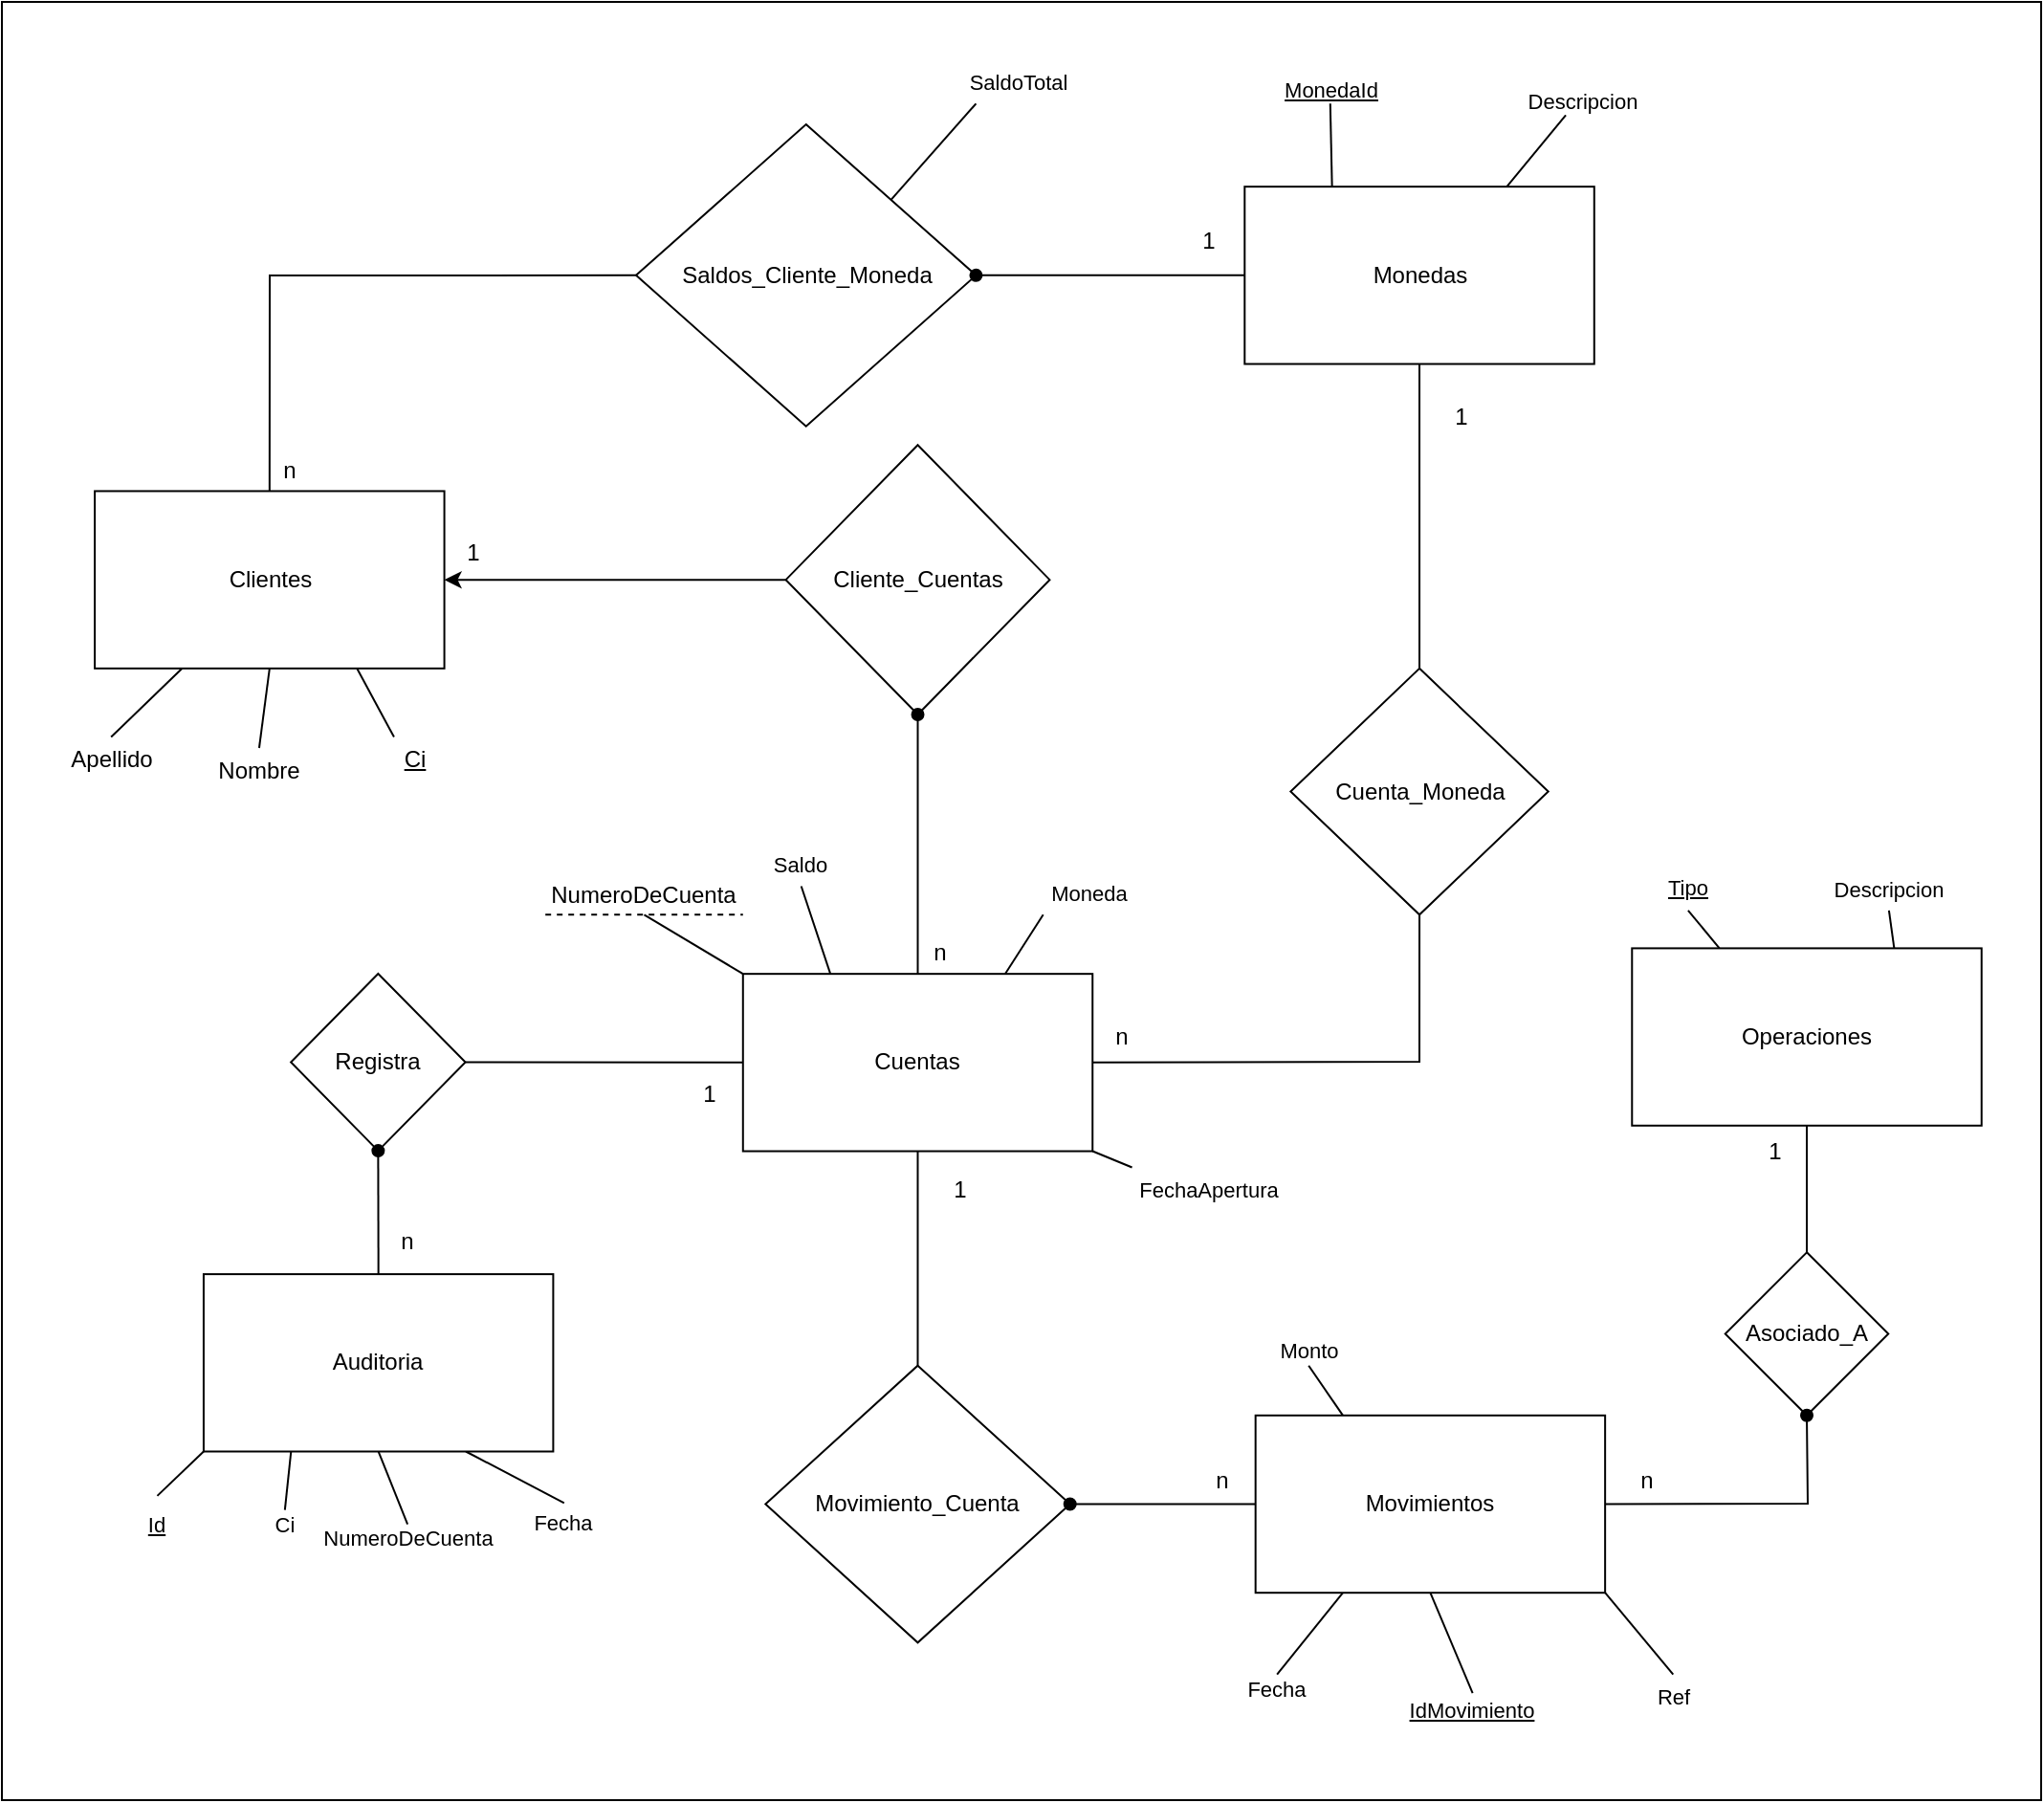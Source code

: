 <mxfile>
    <diagram id="wOIzwR24LhBhKTt5pXVF" name="Page-1">
        <mxGraphModel dx="1619" dy="751" grid="1" gridSize="10" guides="1" tooltips="1" connect="1" arrows="1" fold="1" page="1" pageScale="1" pageWidth="1169" pageHeight="1654" math="0" shadow="0">
            <root>
                <mxCell id="0"/>
                <mxCell id="1" parent="0"/>
                <mxCell id="121" value="" style="rounded=0;whiteSpace=wrap;html=1;fontFamily=Helvetica;fontSize=11;fontColor=default;labelBackgroundColor=default;fillColor=none;movable=0;resizable=0;rotatable=0;deletable=0;editable=0;locked=1;connectable=0;" parent="1" vertex="1">
                    <mxGeometry x="64" y="50" width="1066" height="940" as="geometry"/>
                </mxCell>
                <mxCell id="60" value="NumeroDeCuenta" style="text;html=1;align=center;verticalAlign=middle;whiteSpace=wrap;rounded=0;dashed=1;dashPattern=8 8;strokeColor=none;movable=1;resizable=1;rotatable=1;deletable=1;editable=1;locked=0;connectable=1;" parent="1" vertex="1">
                    <mxGeometry x="348.09" y="506.96" width="103.3" height="20.19" as="geometry"/>
                </mxCell>
                <mxCell id="26" value="" style="edgeStyle=none;html=1;endArrow=none;endFill=0;entryX=0.5;entryY=0;entryDx=0;entryDy=0;movable=1;resizable=1;rotatable=1;deletable=1;editable=1;locked=0;connectable=1;exitX=0.5;exitY=1;exitDx=0;exitDy=0;" parent="1" source="3" target="25" edge="1">
                    <mxGeometry relative="1" as="geometry">
                        <mxPoint x="785.5" y="604" as="sourcePoint"/>
                    </mxGeometry>
                </mxCell>
                <mxCell id="34" value="" style="edgeStyle=none;html=1;endArrow=none;endFill=0;exitX=0;exitY=0.5;exitDx=0;exitDy=0;entryX=1;entryY=0.5;entryDx=0;entryDy=0;movable=1;resizable=1;rotatable=1;deletable=1;editable=1;locked=0;connectable=1;rounded=0;curved=0;" parent="1" source="3" target="33" edge="1">
                    <mxGeometry relative="1" as="geometry">
                        <mxPoint x="474.236" y="753.372" as="sourcePoint"/>
                        <Array as="points"/>
                    </mxGeometry>
                </mxCell>
                <mxCell id="47" value="" style="edgeStyle=none;html=1;rounded=0;curved=0;endArrow=none;endFill=0;exitX=0.5;exitY=0;exitDx=0;exitDy=0;movable=1;resizable=1;rotatable=1;deletable=1;editable=1;locked=0;connectable=1;startArrow=none;startFill=0;entryX=0;entryY=0.5;entryDx=0;entryDy=0;" parent="1" source="2" target="46" edge="1">
                    <mxGeometry relative="1" as="geometry">
                        <mxPoint x="395.502" y="185.922" as="targetPoint"/>
                        <Array as="points">
                            <mxPoint x="204" y="193"/>
                        </Array>
                        <mxPoint x="202.508" y="378.685" as="sourcePoint"/>
                    </mxGeometry>
                </mxCell>
                <mxCell id="10" value="" style="edgeStyle=none;html=1;endArrow=none;endFill=0;entryX=0;entryY=0.5;entryDx=0;entryDy=0;exitX=1;exitY=0.5;exitDx=0;exitDy=0;movable=1;resizable=1;rotatable=1;deletable=1;editable=1;locked=0;connectable=1;startArrow=classic;startFill=1;" parent="1" source="2" target="9" edge="1">
                    <mxGeometry relative="1" as="geometry"/>
                </mxCell>
                <mxCell id="56" style="edgeStyle=none;html=1;exitX=0.5;exitY=1;exitDx=0;exitDy=0;entryX=0.5;entryY=0;entryDx=0;entryDy=0;endArrow=none;endFill=0;movable=1;resizable=1;rotatable=1;deletable=1;editable=1;locked=0;connectable=1;" parent="1" source="2" target="53" edge="1">
                    <mxGeometry relative="1" as="geometry"/>
                </mxCell>
                <mxCell id="57" style="edgeStyle=none;html=1;exitX=0.25;exitY=1;exitDx=0;exitDy=0;entryX=0.5;entryY=0;entryDx=0;entryDy=0;endArrow=none;endFill=0;movable=1;resizable=1;rotatable=1;deletable=1;editable=1;locked=0;connectable=1;" parent="1" source="2" target="54" edge="1">
                    <mxGeometry relative="1" as="geometry"/>
                </mxCell>
                <mxCell id="59" style="edgeStyle=none;html=1;exitX=0.75;exitY=1;exitDx=0;exitDy=0;entryX=0;entryY=0;entryDx=0;entryDy=0;endArrow=none;endFill=0;movable=1;resizable=1;rotatable=1;deletable=1;editable=1;locked=0;connectable=1;" parent="1" source="2" target="58" edge="1">
                    <mxGeometry relative="1" as="geometry"/>
                </mxCell>
                <mxCell id="2" value="Clientes" style="rounded=0;whiteSpace=wrap;html=1;movable=1;resizable=1;rotatable=1;deletable=1;editable=1;locked=0;connectable=1;" parent="1" vertex="1">
                    <mxGeometry x="112.551" y="305.725" width="182.735" height="92.694" as="geometry"/>
                </mxCell>
                <mxCell id="20" value="" style="edgeStyle=none;html=1;endArrow=none;endFill=0;entryX=0.5;entryY=1;entryDx=0;entryDy=0;exitX=1;exitY=0.5;exitDx=0;exitDy=0;movable=1;resizable=1;rotatable=1;deletable=1;editable=1;locked=0;connectable=1;rounded=0;curved=0;" parent="1" source="3" target="19" edge="1">
                    <mxGeometry relative="1" as="geometry">
                        <Array as="points">
                            <mxPoint x="805" y="604"/>
                        </Array>
                    </mxGeometry>
                </mxCell>
                <mxCell id="63" style="edgeStyle=none;html=1;exitX=0;exitY=0;exitDx=0;exitDy=0;entryX=0.5;entryY=1;entryDx=0;entryDy=0;endArrow=none;endFill=0;movable=1;resizable=1;rotatable=1;deletable=1;editable=1;locked=0;connectable=1;" parent="1" source="3" target="60" edge="1">
                    <mxGeometry relative="1" as="geometry"/>
                </mxCell>
                <mxCell id="86" style="edgeStyle=none;shape=connector;rounded=1;html=1;exitX=0.25;exitY=0;exitDx=0;exitDy=0;entryX=0.5;entryY=1;entryDx=0;entryDy=0;strokeColor=default;align=center;verticalAlign=middle;fontFamily=Helvetica;fontSize=11;fontColor=default;labelBackgroundColor=default;endArrow=none;endFill=0;movable=1;resizable=1;rotatable=1;deletable=1;editable=1;locked=0;connectable=1;" parent="1" source="3" target="71" edge="1">
                    <mxGeometry relative="1" as="geometry">
                        <Array as="points"/>
                    </mxGeometry>
                </mxCell>
                <mxCell id="133" style="edgeStyle=none;html=1;exitX=1;exitY=1;exitDx=0;exitDy=0;entryX=0;entryY=0;entryDx=0;entryDy=0;endArrow=none;endFill=0;" edge="1" parent="1" source="3" target="132">
                    <mxGeometry relative="1" as="geometry"/>
                </mxCell>
                <mxCell id="3" value="Cuentas" style="rounded=0;whiteSpace=wrap;html=1;movable=1;resizable=1;rotatable=1;deletable=1;editable=1;locked=0;connectable=1;" parent="1" vertex="1">
                    <mxGeometry x="451.393" y="558.083" width="182.735" height="92.694" as="geometry"/>
                </mxCell>
                <mxCell id="88" style="edgeStyle=none;shape=connector;rounded=1;html=1;exitX=0.25;exitY=1;exitDx=0;exitDy=0;entryX=0.5;entryY=0;entryDx=0;entryDy=0;strokeColor=default;align=center;verticalAlign=middle;fontFamily=Helvetica;fontSize=11;fontColor=default;labelBackgroundColor=default;endArrow=none;endFill=0;movable=1;resizable=1;rotatable=1;deletable=1;editable=1;locked=0;connectable=1;" parent="1" source="4" target="87" edge="1">
                    <mxGeometry relative="1" as="geometry"/>
                </mxCell>
                <mxCell id="96" style="edgeStyle=none;html=1;exitX=0.5;exitY=1;exitDx=0;exitDy=0;entryX=0.5;entryY=0;entryDx=0;entryDy=0;rounded=0;curved=0;endArrow=none;endFill=0;movable=1;resizable=1;rotatable=1;deletable=1;editable=1;locked=0;connectable=1;" parent="1" source="4" target="95" edge="1">
                    <mxGeometry relative="1" as="geometry"/>
                </mxCell>
                <mxCell id="97" style="edgeStyle=none;shape=connector;curved=0;rounded=0;html=1;exitX=1;exitY=1;exitDx=0;exitDy=0;strokeColor=default;align=center;verticalAlign=middle;fontFamily=Helvetica;fontSize=11;fontColor=default;labelBackgroundColor=default;endArrow=none;endFill=0;entryX=0.5;entryY=0;entryDx=0;entryDy=0;movable=1;resizable=1;rotatable=1;deletable=1;editable=1;locked=0;connectable=1;" parent="1" source="4" target="98" edge="1">
                    <mxGeometry relative="1" as="geometry">
                        <mxPoint x="927.616" y="922.386" as="targetPoint"/>
                    </mxGeometry>
                </mxCell>
                <mxCell id="131" style="edgeStyle=none;html=1;exitX=0.25;exitY=0;exitDx=0;exitDy=0;entryX=0.5;entryY=1;entryDx=0;entryDy=0;rounded=0;curved=0;endArrow=none;endFill=0;" edge="1" parent="1" source="4" target="130">
                    <mxGeometry relative="1" as="geometry"/>
                </mxCell>
                <mxCell id="4" value="Movimientos" style="rounded=0;whiteSpace=wrap;html=1;movable=1;resizable=1;rotatable=1;deletable=1;editable=1;locked=0;connectable=1;" parent="1" vertex="1">
                    <mxGeometry x="719.334" y="788.907" width="182.735" height="92.694" as="geometry"/>
                </mxCell>
                <mxCell id="93" style="edgeStyle=none;shape=connector;rounded=1;html=1;exitX=0.75;exitY=1;exitDx=0;exitDy=0;entryX=0.5;entryY=0;entryDx=0;entryDy=0;strokeColor=default;align=center;verticalAlign=middle;fontFamily=Helvetica;fontSize=11;fontColor=default;labelBackgroundColor=default;endArrow=none;endFill=0;movable=1;resizable=1;rotatable=1;deletable=1;editable=1;locked=0;connectable=1;" parent="1" source="5" target="92" edge="1">
                    <mxGeometry relative="1" as="geometry"/>
                </mxCell>
                <mxCell id="109" style="edgeStyle=none;html=1;exitX=0;exitY=1;exitDx=0;exitDy=0;entryX=0.5;entryY=0;entryDx=0;entryDy=0;endArrow=none;endFill=0;movable=1;resizable=1;rotatable=1;deletable=1;editable=1;locked=0;connectable=1;" parent="1" source="5" target="108" edge="1">
                    <mxGeometry relative="1" as="geometry"/>
                </mxCell>
                <mxCell id="114" style="edgeStyle=none;html=1;exitX=0.25;exitY=1;exitDx=0;exitDy=0;entryX=0.5;entryY=0;entryDx=0;entryDy=0;endArrow=none;endFill=0;rounded=0;curved=0;movable=1;resizable=1;rotatable=1;deletable=1;editable=1;locked=0;connectable=1;" parent="1" source="5" target="112" edge="1">
                    <mxGeometry relative="1" as="geometry"/>
                </mxCell>
                <mxCell id="116" style="edgeStyle=none;shape=connector;curved=0;rounded=0;html=1;exitX=0.5;exitY=1;exitDx=0;exitDy=0;entryX=0.5;entryY=0;entryDx=0;entryDy=0;strokeColor=default;align=center;verticalAlign=middle;fontFamily=Helvetica;fontSize=11;fontColor=default;labelBackgroundColor=default;endArrow=none;endFill=0;movable=1;resizable=1;rotatable=1;deletable=1;editable=1;locked=0;connectable=1;" parent="1" source="5" target="115" edge="1">
                    <mxGeometry relative="1" as="geometry"/>
                </mxCell>
                <mxCell id="5" value="Auditoria" style="rounded=0;whiteSpace=wrap;html=1;movable=1;resizable=1;rotatable=1;deletable=1;editable=1;locked=0;connectable=1;" parent="1" vertex="1">
                    <mxGeometry x="169.46" y="715.062" width="182.735" height="92.694" as="geometry"/>
                </mxCell>
                <mxCell id="67" style="edgeStyle=none;shape=connector;rounded=1;html=1;exitX=0.25;exitY=0;exitDx=0;exitDy=0;strokeColor=default;align=center;verticalAlign=middle;fontFamily=Helvetica;fontSize=11;fontColor=default;labelBackgroundColor=default;endArrow=none;endFill=0;movable=1;resizable=1;rotatable=1;deletable=1;editable=1;locked=0;connectable=1;entryX=0.5;entryY=1;entryDx=0;entryDy=0;" parent="1" source="6" target="65" edge="1">
                    <mxGeometry relative="1" as="geometry">
                        <mxPoint x="1066.822" y="529.67" as="targetPoint"/>
                    </mxGeometry>
                </mxCell>
                <mxCell id="68" style="edgeStyle=none;shape=connector;rounded=1;html=1;exitX=0.75;exitY=0;exitDx=0;exitDy=0;entryX=0.25;entryY=1;entryDx=0;entryDy=0;strokeColor=default;align=center;verticalAlign=middle;fontFamily=Helvetica;fontSize=11;fontColor=default;labelBackgroundColor=default;endArrow=none;endFill=0;movable=1;resizable=1;rotatable=1;deletable=1;editable=1;locked=0;connectable=1;" parent="1" source="6" target="66" edge="1">
                    <mxGeometry relative="1" as="geometry"/>
                </mxCell>
                <mxCell id="94" value="" style="edgeStyle=none;html=1;endArrow=none;endFill=0;entryX=0.5;entryY=0;entryDx=0;entryDy=0;exitX=0.5;exitY=1;exitDx=0;exitDy=0;movable=1;resizable=1;rotatable=1;deletable=1;editable=1;locked=0;connectable=1;" parent="1" source="6" target="19" edge="1">
                    <mxGeometry relative="1" as="geometry">
                        <mxPoint x="884.523" y="481.057" as="targetPoint"/>
                    </mxGeometry>
                </mxCell>
                <mxCell id="6" value="Monedas" style="rounded=0;whiteSpace=wrap;html=1;movable=1;resizable=1;rotatable=1;deletable=1;editable=1;locked=0;connectable=1;" parent="1" vertex="1">
                    <mxGeometry x="713.65" y="146.574" width="182.735" height="92.694" as="geometry"/>
                </mxCell>
                <mxCell id="82" style="edgeStyle=none;shape=connector;rounded=1;html=1;entryX=0.5;entryY=1;entryDx=0;entryDy=0;strokeColor=default;align=center;verticalAlign=middle;fontFamily=Helvetica;fontSize=11;fontColor=default;labelBackgroundColor=default;endArrow=none;endFill=0;movable=1;resizable=1;rotatable=1;deletable=1;editable=1;locked=0;connectable=1;exitX=0.25;exitY=0;exitDx=0;exitDy=0;" parent="1" source="122" target="81" edge="1">
                    <mxGeometry relative="1" as="geometry">
                        <mxPoint x="810" y="680" as="sourcePoint"/>
                    </mxGeometry>
                </mxCell>
                <mxCell id="9" value="Cliente_Cuentas" style="rhombus;whiteSpace=wrap;html=1;rounded=0;movable=1;resizable=1;rotatable=1;deletable=1;editable=1;locked=0;connectable=1;" parent="1" vertex="1">
                    <mxGeometry x="473.795" y="281.624" width="137.927" height="140.892" as="geometry"/>
                </mxCell>
                <mxCell id="13" value="1" style="text;html=1;align=center;verticalAlign=middle;whiteSpace=wrap;rounded=0;movable=1;resizable=1;rotatable=1;deletable=1;editable=1;locked=0;connectable=1;" parent="1" vertex="1">
                    <mxGeometry x="298.745" y="330.0" width="22.842" height="15.449" as="geometry"/>
                </mxCell>
                <mxCell id="14" value="n" style="text;html=1;align=center;verticalAlign=middle;whiteSpace=wrap;rounded=0;movable=1;resizable=1;rotatable=1;deletable=1;editable=1;locked=0;connectable=1;" parent="1" vertex="1">
                    <mxGeometry x="543.0" y="536.457" width="22.842" height="21.629" as="geometry"/>
                </mxCell>
                <mxCell id="16" value="n" style="text;html=1;align=center;verticalAlign=middle;whiteSpace=wrap;rounded=0;movable=1;resizable=1;rotatable=1;deletable=1;editable=1;locked=0;connectable=1;" parent="1" vertex="1">
                    <mxGeometry x="641.747" y="581.781" width="15.228" height="18.539" as="geometry"/>
                </mxCell>
                <mxCell id="17" value="1" style="text;html=1;align=center;verticalAlign=middle;whiteSpace=wrap;rounded=0;movable=1;resizable=1;rotatable=1;deletable=1;editable=1;locked=0;connectable=1;" parent="1" vertex="1">
                    <mxGeometry x="679.548" y="157.778" width="30.456" height="33.988" as="geometry"/>
                </mxCell>
                <mxCell id="19" value="Cuenta_Moneda" style="rhombus;whiteSpace=wrap;html=1;rounded=0;movable=1;resizable=1;rotatable=1;deletable=1;editable=1;locked=0;connectable=1;" parent="1" vertex="1">
                    <mxGeometry x="737.676" y="398.415" width="134.694" height="128.739" as="geometry"/>
                </mxCell>
                <mxCell id="25" value="Movimiento_Cuenta" style="rhombus;whiteSpace=wrap;html=1;fillColor=default;rounded=0;movable=1;resizable=1;rotatable=1;deletable=1;editable=1;locked=0;connectable=1;" parent="1" vertex="1">
                    <mxGeometry x="463.165" y="762.849" width="159.183" height="144.806" as="geometry"/>
                </mxCell>
                <mxCell id="31" value="1" style="text;html=1;align=center;verticalAlign=middle;whiteSpace=wrap;rounded=0;movable=1;resizable=1;rotatable=1;deletable=1;editable=1;locked=0;connectable=1;" parent="1" vertex="1">
                    <mxGeometry x="550.369" y="659.999" width="30.456" height="21.629" as="geometry"/>
                </mxCell>
                <mxCell id="32" value="n" style="text;html=1;align=center;verticalAlign=middle;whiteSpace=wrap;rounded=0;movable=1;resizable=1;rotatable=1;deletable=1;editable=1;locked=0;connectable=1;" parent="1" vertex="1">
                    <mxGeometry x="686.594" y="813.625" width="30.456" height="18.539" as="geometry"/>
                </mxCell>
                <mxCell id="33" value="Registra" style="rhombus;whiteSpace=wrap;html=1;fillColor=default;rounded=0;movable=1;resizable=1;rotatable=1;deletable=1;editable=1;locked=0;connectable=1;" parent="1" vertex="1">
                    <mxGeometry x="215.07" y="558" width="91.23" height="92.55" as="geometry"/>
                </mxCell>
                <mxCell id="36" value="n" style="text;html=1;align=center;verticalAlign=middle;whiteSpace=wrap;rounded=0;movable=1;resizable=1;rotatable=1;deletable=1;editable=1;locked=0;connectable=1;" parent="1" vertex="1">
                    <mxGeometry x="260.827" y="684.164" width="30.456" height="27.808" as="geometry"/>
                </mxCell>
                <mxCell id="37" value="1" style="text;html=1;align=center;verticalAlign=middle;whiteSpace=wrap;rounded=0;movable=1;resizable=1;rotatable=1;deletable=1;editable=1;locked=0;connectable=1;" parent="1" vertex="1">
                    <mxGeometry x="424" y="613" width="20.16" height="15.45" as="geometry"/>
                </mxCell>
                <mxCell id="46" value="Saldos_Cliente_Moneda" style="rhombus;whiteSpace=wrap;html=1;fillColor=default;rounded=0;movable=1;resizable=1;rotatable=1;deletable=1;editable=1;locked=0;connectable=1;" parent="1" vertex="1">
                    <mxGeometry x="395.502" y="114.029" width="177.716" height="157.785" as="geometry"/>
                </mxCell>
                <mxCell id="50" value="n" style="text;html=1;align=center;verticalAlign=middle;whiteSpace=wrap;rounded=0;movable=1;resizable=1;rotatable=1;deletable=1;editable=1;locked=0;connectable=1;" parent="1" vertex="1">
                    <mxGeometry x="207.31" y="286.186" width="15.228" height="18.539" as="geometry"/>
                </mxCell>
                <mxCell id="53" value="Nombre" style="text;html=1;align=center;verticalAlign=middle;whiteSpace=wrap;rounded=0;movable=1;resizable=1;rotatable=1;deletable=1;editable=1;locked=0;connectable=1;" parent="1" vertex="1">
                    <mxGeometry x="166.881" y="440.001" width="63.197" height="23.772" as="geometry"/>
                </mxCell>
                <mxCell id="54" value="Apellido" style="text;html=1;align=center;verticalAlign=middle;whiteSpace=wrap;rounded=0;movable=1;resizable=1;rotatable=1;deletable=1;editable=1;locked=0;connectable=1;" parent="1" vertex="1">
                    <mxGeometry x="84.694" y="434.291" width="72.761" height="22.654" as="geometry"/>
                </mxCell>
                <mxCell id="58" value="&lt;u&gt;Ci&lt;/u&gt;" style="text;html=1;align=center;verticalAlign=middle;whiteSpace=wrap;rounded=0;movable=1;resizable=1;rotatable=1;deletable=1;editable=1;locked=0;connectable=1;" parent="1" vertex="1">
                    <mxGeometry x="268.98" y="434.29" width="22.3" height="23.17" as="geometry"/>
                </mxCell>
                <mxCell id="65" value="MonedaId" style="text;html=1;align=center;verticalAlign=middle;whiteSpace=wrap;rounded=0;fontFamily=Helvetica;fontSize=11;fontColor=default;labelBackgroundColor=default;fontStyle=4;movable=1;resizable=1;rotatable=1;deletable=1;editable=1;locked=0;connectable=1;" parent="1" vertex="1">
                    <mxGeometry x="726.532" y="88.082" width="63.707" height="15.094" as="geometry"/>
                </mxCell>
                <mxCell id="66" value="Descripcion" style="text;html=1;align=center;verticalAlign=middle;whiteSpace=wrap;rounded=0;fontFamily=Helvetica;fontSize=11;fontColor=default;labelBackgroundColor=default;movable=1;resizable=1;rotatable=1;deletable=1;editable=1;locked=0;connectable=1;" parent="1" vertex="1">
                    <mxGeometry x="872.37" y="94.073" width="36.63" height="15.094" as="geometry"/>
                </mxCell>
                <mxCell id="71" value="Saldo" style="text;html=1;align=center;verticalAlign=middle;whiteSpace=wrap;rounded=0;fontFamily=Helvetica;fontSize=11;fontColor=default;labelBackgroundColor=default;movable=1;resizable=1;rotatable=1;deletable=1;editable=1;locked=0;connectable=1;" parent="1" vertex="1">
                    <mxGeometry x="451.396" y="489.089" width="60.912" height="23.174" as="geometry"/>
                </mxCell>
                <mxCell id="73" value="" style="endArrow=none;dashed=1;html=1;rounded=1;strokeColor=default;align=center;verticalAlign=middle;fontFamily=Helvetica;fontSize=11;fontColor=default;labelBackgroundColor=default;edgeStyle=none;movable=1;resizable=1;rotatable=1;deletable=1;editable=1;locked=0;connectable=1;elbow=vertical;entryX=1;entryY=1;entryDx=0;entryDy=0;exitX=0;exitY=1;exitDx=0;exitDy=0;" parent="1" source="60" target="60" edge="1">
                    <mxGeometry width="50" height="50" relative="1" as="geometry">
                        <mxPoint x="559.425" y="390.114" as="sourcePoint"/>
                        <mxPoint x="522.965" y="377.961" as="targetPoint"/>
                        <Array as="points"/>
                    </mxGeometry>
                </mxCell>
                <mxCell id="74" value="SaldoTotal" style="text;html=1;align=center;verticalAlign=middle;whiteSpace=wrap;rounded=0;fontFamily=Helvetica;fontSize=11;fontColor=default;labelBackgroundColor=default;movable=1;resizable=1;rotatable=1;deletable=1;editable=1;locked=0;connectable=1;" parent="1" vertex="1">
                    <mxGeometry x="550.374" y="80" width="91.368" height="23.174" as="geometry"/>
                </mxCell>
                <mxCell id="75" style="edgeStyle=none;shape=connector;rounded=1;html=1;exitX=1;exitY=0;exitDx=0;exitDy=0;entryX=0.25;entryY=1;entryDx=0;entryDy=0;strokeColor=default;align=center;verticalAlign=middle;fontFamily=Helvetica;fontSize=11;fontColor=default;labelBackgroundColor=default;endArrow=none;endFill=0;movable=1;resizable=1;rotatable=1;deletable=1;editable=1;locked=0;connectable=1;" parent="1" source="46" target="74" edge="1">
                    <mxGeometry relative="1" as="geometry"/>
                </mxCell>
                <mxCell id="81" value="&lt;u&gt;Tipo&lt;/u&gt;" style="text;html=1;align=center;verticalAlign=middle;whiteSpace=wrap;rounded=0;fontFamily=Helvetica;fontSize=11;fontColor=default;labelBackgroundColor=default;movable=1;resizable=1;rotatable=1;deletable=1;editable=1;locked=0;connectable=1;" parent="1" vertex="1">
                    <mxGeometry x="920" y="500.12" width="50.91" height="24.77" as="geometry"/>
                </mxCell>
                <mxCell id="87" value="Fecha" style="text;html=1;align=center;verticalAlign=middle;whiteSpace=wrap;rounded=0;fontFamily=Helvetica;fontSize=11;fontColor=default;labelBackgroundColor=default;movable=1;resizable=1;rotatable=1;deletable=1;editable=1;locked=0;connectable=1;" parent="1" vertex="1">
                    <mxGeometry x="710" y="924.31" width="41.14" height="15.2" as="geometry"/>
                </mxCell>
                <mxCell id="92" value="Fecha" style="text;html=1;align=center;verticalAlign=middle;whiteSpace=wrap;rounded=0;fontFamily=Helvetica;fontSize=11;fontColor=default;labelBackgroundColor=default;movable=1;resizable=1;rotatable=1;deletable=1;editable=1;locked=0;connectable=1;" parent="1" vertex="1">
                    <mxGeometry x="327.451" y="834.638" width="60.912" height="21.013" as="geometry"/>
                </mxCell>
                <mxCell id="11" style="edgeStyle=none;html=1;exitX=0.5;exitY=1;exitDx=0;exitDy=0;entryX=0.5;entryY=0;entryDx=0;entryDy=0;endArrow=none;endFill=0;movable=1;resizable=1;rotatable=1;deletable=1;editable=1;locked=0;connectable=1;startArrow=oval;startFill=1;endSize=12;rounded=0;curved=0;" parent="1" source="9" target="3" edge="1">
                    <mxGeometry relative="1" as="geometry">
                        <Array as="points"/>
                    </mxGeometry>
                </mxCell>
                <mxCell id="49" value="" style="edgeStyle=none;html=1;endArrow=none;endFill=0;exitX=1;exitY=0.5;exitDx=0;exitDy=0;movable=1;resizable=1;rotatable=1;deletable=1;editable=1;locked=0;connectable=1;startArrow=oval;startFill=1;endSize=12;rounded=0;curved=0;entryX=0;entryY=0.5;entryDx=0;entryDy=0;" parent="1" source="46" target="6" edge="1">
                    <mxGeometry relative="1" as="geometry">
                        <mxPoint x="547.329" y="200.296" as="sourcePoint"/>
                        <mxPoint x="1078.975" y="201.532" as="targetPoint"/>
                        <Array as="points"/>
                    </mxGeometry>
                </mxCell>
                <mxCell id="95" value="IdMovimiento" style="text;html=1;align=center;verticalAlign=middle;whiteSpace=wrap;rounded=0;fontFamily=Helvetica;fontSize=11;fontColor=default;labelBackgroundColor=default;movable=1;resizable=1;rotatable=1;deletable=1;editable=1;locked=0;connectable=1;fontStyle=4" parent="1" vertex="1">
                    <mxGeometry x="784.208" y="934.029" width="97.226" height="18.74" as="geometry"/>
                </mxCell>
                <mxCell id="98" value="Ref" style="text;html=1;align=center;verticalAlign=middle;whiteSpace=wrap;rounded=0;fontFamily=Helvetica;fontSize=11;fontColor=default;labelBackgroundColor=default;movable=1;resizable=1;rotatable=1;deletable=1;editable=1;locked=0;connectable=1;" parent="1" vertex="1">
                    <mxGeometry x="910.81" y="924.31" width="53.69" height="24.31" as="geometry"/>
                </mxCell>
                <mxCell id="103" value="1" style="text;html=1;align=center;verticalAlign=middle;whiteSpace=wrap;rounded=0;movable=1;resizable=1;rotatable=1;deletable=1;editable=1;locked=0;connectable=1;" parent="1" vertex="1">
                    <mxGeometry x="814.545" y="250.145" width="24.221" height="33.993" as="geometry"/>
                </mxCell>
                <mxCell id="108" value="&lt;u&gt;Id&lt;/u&gt;" style="text;html=1;align=center;verticalAlign=middle;whiteSpace=wrap;rounded=0;fontFamily=Helvetica;fontSize=11;fontColor=default;labelBackgroundColor=default;movable=1;resizable=1;rotatable=1;deletable=1;editable=1;locked=0;connectable=1;" parent="1" vertex="1">
                    <mxGeometry x="133" y="830.931" width="24.452" height="30.286" as="geometry"/>
                </mxCell>
                <mxCell id="111" value="" style="edgeStyle=none;html=1;endArrow=none;endFill=0;entryX=0.75;entryY=0;entryDx=0;entryDy=0;exitX=0;exitY=1;exitDx=0;exitDy=0;movable=1;resizable=1;rotatable=1;deletable=1;editable=1;locked=0;connectable=1;" parent="1" source="110" target="3" edge="1">
                    <mxGeometry relative="1" as="geometry"/>
                </mxCell>
                <mxCell id="110" value="Moneda" style="text;html=1;align=center;verticalAlign=middle;whiteSpace=wrap;rounded=0;fontFamily=Helvetica;fontSize=11;fontColor=default;labelBackgroundColor=default;movable=1;resizable=1;rotatable=1;deletable=1;editable=1;locked=0;connectable=1;" parent="1" vertex="1">
                    <mxGeometry x="608.34" y="503.98" width="48.63" height="23.17" as="geometry"/>
                </mxCell>
                <mxCell id="27" style="edgeStyle=none;html=1;exitX=1;exitY=0.5;exitDx=0;exitDy=0;endArrow=none;endFill=0;entryX=0;entryY=0.5;entryDx=0;entryDy=0;movable=1;resizable=1;rotatable=1;deletable=1;editable=1;locked=0;connectable=1;startArrow=oval;startFill=1;" parent="1" source="25" target="4" edge="1">
                    <mxGeometry relative="1" as="geometry">
                        <mxPoint x="733.039" y="881.601" as="targetPoint"/>
                    </mxGeometry>
                </mxCell>
                <mxCell id="112" value="Ci" style="text;html=1;align=center;verticalAlign=middle;whiteSpace=wrap;rounded=0;fontFamily=Helvetica;fontSize=11;fontColor=default;labelBackgroundColor=default;movable=1;resizable=1;rotatable=1;deletable=1;editable=1;locked=0;connectable=1;" parent="1" vertex="1">
                    <mxGeometry x="193.766" y="838.344" width="36.314" height="15.447" as="geometry"/>
                </mxCell>
                <mxCell id="115" value="NumeroDeCuenta" style="text;html=1;align=center;verticalAlign=middle;whiteSpace=wrap;rounded=0;fontFamily=Helvetica;fontSize=11;fontColor=default;labelBackgroundColor=default;movable=1;resizable=1;rotatable=1;deletable=1;editable=1;locked=0;connectable=1;" parent="1" vertex="1">
                    <mxGeometry x="233.519" y="845.77" width="85.073" height="15.447" as="geometry"/>
                </mxCell>
                <mxCell id="35" style="edgeStyle=none;html=1;entryX=0.5;entryY=0;entryDx=0;entryDy=0;endArrow=none;endFill=0;exitX=0.5;exitY=1;exitDx=0;exitDy=0;movable=1;resizable=1;rotatable=1;deletable=1;editable=1;locked=0;connectable=1;startArrow=oval;startFill=1;" parent="1" source="33" target="5" edge="1">
                    <mxGeometry relative="1" as="geometry">
                        <mxPoint x="291.501" y="673.347" as="sourcePoint"/>
                    </mxGeometry>
                </mxCell>
                <mxCell id="124" style="edgeStyle=none;html=1;exitX=0.75;exitY=0;exitDx=0;exitDy=0;entryX=0.5;entryY=1;entryDx=0;entryDy=0;endArrow=none;endFill=0;rounded=0;curved=0;" parent="1" source="122" target="123" edge="1">
                    <mxGeometry relative="1" as="geometry"/>
                </mxCell>
                <mxCell id="127" style="edgeStyle=none;html=1;exitX=0.5;exitY=1;exitDx=0;exitDy=0;entryX=0.5;entryY=0;entryDx=0;entryDy=0;endArrow=none;endFill=0;rounded=0;curved=0;" parent="1" source="122" target="125" edge="1">
                    <mxGeometry relative="1" as="geometry"/>
                </mxCell>
                <mxCell id="122" value="Operaciones" style="rounded=0;whiteSpace=wrap;html=1;movable=1;resizable=1;rotatable=1;deletable=1;editable=1;locked=0;connectable=1;" parent="1" vertex="1">
                    <mxGeometry x="916.134" y="544.707" width="182.735" height="92.694" as="geometry"/>
                </mxCell>
                <mxCell id="123" value="Descripcion" style="text;html=1;align=center;verticalAlign=middle;whiteSpace=wrap;rounded=0;fontFamily=Helvetica;fontSize=11;fontColor=default;labelBackgroundColor=default;movable=1;resizable=1;rotatable=1;deletable=1;editable=1;locked=0;connectable=1;" parent="1" vertex="1">
                    <mxGeometry x="1020" y="503.98" width="60.91" height="20.91" as="geometry"/>
                </mxCell>
                <mxCell id="125" value="Asociado_A" style="rhombus;whiteSpace=wrap;html=1;rounded=0;resizable=1;" parent="1" vertex="1">
                    <mxGeometry x="964.88" y="703.66" width="85.25" height="85.25" as="geometry"/>
                </mxCell>
                <mxCell id="126" value="" style="edgeStyle=none;html=1;endArrow=oval;endFill=1;rounded=0;curved=0;exitX=1;exitY=0.5;exitDx=0;exitDy=0;entryX=0.5;entryY=1;entryDx=0;entryDy=0;startArrow=none;startFill=0;" parent="1" source="4" target="125" edge="1">
                    <mxGeometry relative="1" as="geometry">
                        <Array as="points">
                            <mxPoint x="1008" y="835"/>
                        </Array>
                    </mxGeometry>
                </mxCell>
                <mxCell id="128" value="n" style="text;html=1;align=center;verticalAlign=middle;whiteSpace=wrap;rounded=0;movable=1;resizable=1;rotatable=1;deletable=1;editable=1;locked=0;connectable=1;" parent="1" vertex="1">
                    <mxGeometry x="909.004" y="813.625" width="30.456" height="18.539" as="geometry"/>
                </mxCell>
                <mxCell id="129" value="1" style="text;html=1;align=center;verticalAlign=middle;whiteSpace=wrap;rounded=0;movable=1;resizable=1;rotatable=1;deletable=1;editable=1;locked=0;connectable=1;" parent="1" vertex="1">
                    <mxGeometry x="976.004" y="641.465" width="30.456" height="18.539" as="geometry"/>
                </mxCell>
                <mxCell id="130" value="Monto" style="text;html=1;align=center;verticalAlign=middle;whiteSpace=wrap;rounded=0;fontFamily=Helvetica;fontSize=11;fontColor=default;labelBackgroundColor=default;movable=1;resizable=1;rotatable=1;deletable=1;editable=1;locked=0;connectable=1;" vertex="1" parent="1">
                    <mxGeometry x="726.53" y="747.65" width="41.14" height="15.2" as="geometry"/>
                </mxCell>
                <mxCell id="132" value="FechaApertura" style="text;html=1;align=center;verticalAlign=middle;whiteSpace=wrap;rounded=0;fontFamily=Helvetica;fontSize=11;fontColor=default;labelBackgroundColor=default;movable=1;resizable=1;rotatable=1;deletable=1;editable=1;locked=0;connectable=1;" vertex="1" parent="1">
                    <mxGeometry x="654.78" y="659.23" width="80" height="23.17" as="geometry"/>
                </mxCell>
            </root>
        </mxGraphModel>
    </diagram>
</mxfile>